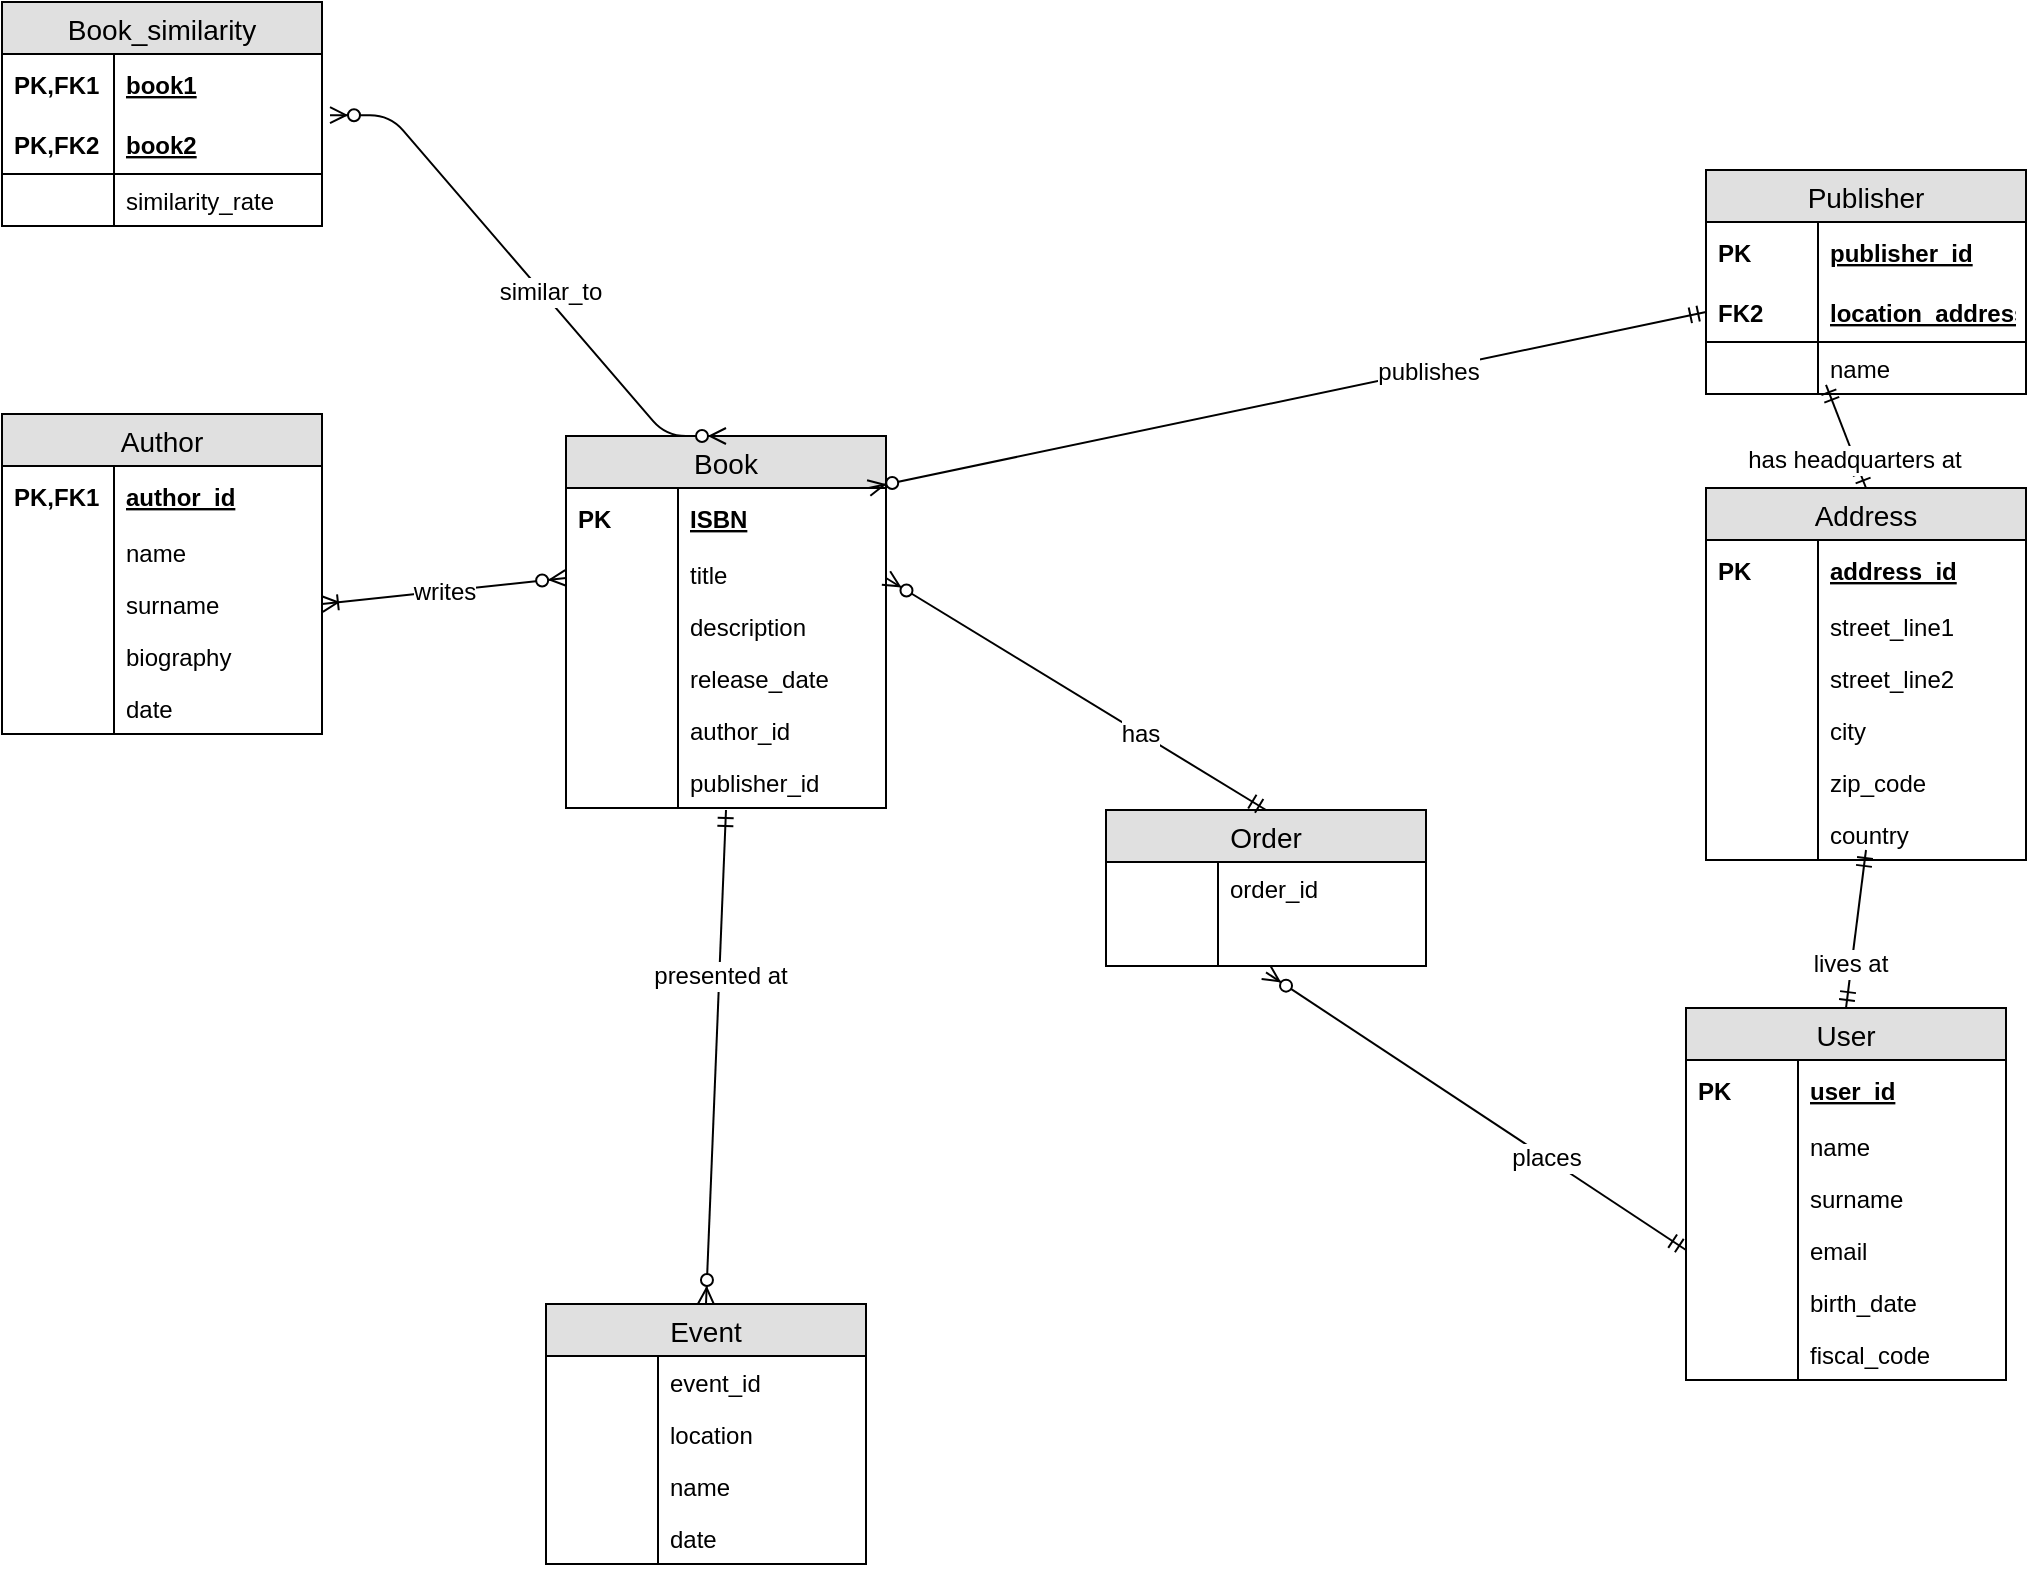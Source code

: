 <mxfile version="10.6.2" type="github"><diagram id="38BEE_oFL1Zl_75mGv3b" name="Page-1"><mxGraphModel dx="1010" dy="500" grid="1" gridSize="10" guides="1" tooltips="1" connect="1" arrows="1" fold="1" page="1" pageScale="1" pageWidth="583" pageHeight="827" math="0" shadow="0"><root><mxCell id="0"/><mxCell id="1" parent="0"/><mxCell id="Yk95zd8_5XQDTmfLJQ37-86" value="writes&lt;br&gt;" style="fontSize=12;html=1;endArrow=ERoneToMany;startArrow=ERzeroToMany;endFill=1;orthogonalLoop=0;snapToPoint=0;entryX=1;entryY=0.5;entryDx=0;entryDy=0;exitX=0;exitY=0.5;exitDx=0;exitDy=0;" parent="1" target="Yk95zd8_5XQDTmfLJQ37-76" edge="1"><mxGeometry width="100" height="100" relative="1" as="geometry"><mxPoint x="400" y="324" as="sourcePoint"/><mxPoint x="410" y="420" as="targetPoint"/></mxGeometry></mxCell><mxCell id="Yk95zd8_5XQDTmfLJQ37-1" value="Publisher" style="swimlane;fontStyle=0;childLayout=stackLayout;horizontal=1;startSize=26;fillColor=#e0e0e0;horizontalStack=0;resizeParent=1;resizeParentMax=0;resizeLast=0;collapsible=1;marginBottom=0;swimlaneFillColor=#ffffff;align=center;fontSize=14;" parent="1" vertex="1"><mxGeometry x="970" y="120" width="160" height="112" as="geometry"/></mxCell><mxCell id="Yk95zd8_5XQDTmfLJQ37-2" value="publisher_id" style="shape=partialRectangle;top=0;left=0;right=0;bottom=0;align=left;verticalAlign=middle;fillColor=none;spacingLeft=60;spacingRight=4;overflow=hidden;rotatable=0;points=[[0,0.5],[1,0.5]];portConstraint=eastwest;dropTarget=0;fontStyle=5;fontSize=12;" parent="Yk95zd8_5XQDTmfLJQ37-1" vertex="1"><mxGeometry y="26" width="160" height="30" as="geometry"/></mxCell><mxCell id="Yk95zd8_5XQDTmfLJQ37-3" value="PK" style="shape=partialRectangle;fontStyle=1;top=0;left=0;bottom=0;fillColor=none;align=left;verticalAlign=middle;spacingLeft=4;spacingRight=4;overflow=hidden;rotatable=0;points=[];portConstraint=eastwest;part=1;fontSize=12;" parent="Yk95zd8_5XQDTmfLJQ37-2" vertex="1" connectable="0"><mxGeometry width="56" height="30" as="geometry"/></mxCell><mxCell id="Yk95zd8_5XQDTmfLJQ37-4" value="location_address" style="shape=partialRectangle;top=0;left=0;right=0;bottom=1;align=left;verticalAlign=middle;fillColor=none;spacingLeft=60;spacingRight=4;overflow=hidden;rotatable=0;points=[[0,0.5],[1,0.5]];portConstraint=eastwest;dropTarget=0;fontStyle=5;fontSize=12;" parent="Yk95zd8_5XQDTmfLJQ37-1" vertex="1"><mxGeometry y="56" width="160" height="30" as="geometry"/></mxCell><mxCell id="Yk95zd8_5XQDTmfLJQ37-5" value="FK2" style="shape=partialRectangle;fontStyle=1;top=0;left=0;bottom=0;fillColor=none;align=left;verticalAlign=middle;spacingLeft=4;spacingRight=4;overflow=hidden;rotatable=0;points=[];portConstraint=eastwest;part=1;fontSize=12;" parent="Yk95zd8_5XQDTmfLJQ37-4" vertex="1" connectable="0"><mxGeometry width="56" height="30" as="geometry"/></mxCell><mxCell id="Yk95zd8_5XQDTmfLJQ37-6" value="name" style="shape=partialRectangle;top=0;left=0;right=0;bottom=0;align=left;verticalAlign=top;fillColor=none;spacingLeft=60;spacingRight=4;overflow=hidden;rotatable=0;points=[[0,0.5],[1,0.5]];portConstraint=eastwest;dropTarget=0;fontSize=12;" parent="Yk95zd8_5XQDTmfLJQ37-1" vertex="1"><mxGeometry y="86" width="160" height="26" as="geometry"/></mxCell><mxCell id="Yk95zd8_5XQDTmfLJQ37-7" value="" style="shape=partialRectangle;top=0;left=0;bottom=0;fillColor=none;align=left;verticalAlign=top;spacingLeft=4;spacingRight=4;overflow=hidden;rotatable=0;points=[];portConstraint=eastwest;part=1;fontSize=12;" parent="Yk95zd8_5XQDTmfLJQ37-6" vertex="1" connectable="0"><mxGeometry width="56" height="26" as="geometry"/></mxCell><mxCell id="Yk95zd8_5XQDTmfLJQ37-8" value="Address" style="swimlane;fontStyle=0;childLayout=stackLayout;horizontal=1;startSize=26;fillColor=#e0e0e0;horizontalStack=0;resizeParent=1;resizeParentMax=0;resizeLast=0;collapsible=1;marginBottom=0;swimlaneFillColor=#ffffff;align=center;fontSize=14;" parent="1" vertex="1"><mxGeometry x="970" y="279" width="160" height="186" as="geometry"/></mxCell><mxCell id="Yk95zd8_5XQDTmfLJQ37-9" value="address_id" style="shape=partialRectangle;top=0;left=0;right=0;bottom=0;align=left;verticalAlign=middle;fillColor=none;spacingLeft=60;spacingRight=4;overflow=hidden;rotatable=0;points=[[0,0.5],[1,0.5]];portConstraint=eastwest;dropTarget=0;fontStyle=5;fontSize=12;" parent="Yk95zd8_5XQDTmfLJQ37-8" vertex="1"><mxGeometry y="26" width="160" height="30" as="geometry"/></mxCell><mxCell id="Yk95zd8_5XQDTmfLJQ37-10" value="PK" style="shape=partialRectangle;fontStyle=1;top=0;left=0;bottom=0;fillColor=none;align=left;verticalAlign=middle;spacingLeft=4;spacingRight=4;overflow=hidden;rotatable=0;points=[];portConstraint=eastwest;part=1;fontSize=12;" parent="Yk95zd8_5XQDTmfLJQ37-9" vertex="1" connectable="0"><mxGeometry width="56" height="30" as="geometry"/></mxCell><mxCell id="Yk95zd8_5XQDTmfLJQ37-13" value="street_line1" style="shape=partialRectangle;top=0;left=0;right=0;bottom=0;align=left;verticalAlign=top;fillColor=none;spacingLeft=60;spacingRight=4;overflow=hidden;rotatable=0;points=[[0,0.5],[1,0.5]];portConstraint=eastwest;dropTarget=0;fontSize=12;" parent="Yk95zd8_5XQDTmfLJQ37-8" vertex="1"><mxGeometry y="56" width="160" height="26" as="geometry"/></mxCell><mxCell id="Yk95zd8_5XQDTmfLJQ37-14" value="" style="shape=partialRectangle;top=0;left=0;bottom=0;fillColor=none;align=left;verticalAlign=top;spacingLeft=4;spacingRight=4;overflow=hidden;rotatable=0;points=[];portConstraint=eastwest;part=1;fontSize=12;" parent="Yk95zd8_5XQDTmfLJQ37-13" vertex="1" connectable="0"><mxGeometry width="56" height="26" as="geometry"/></mxCell><mxCell id="Yk95zd8_5XQDTmfLJQ37-107" value="street_line2" style="shape=partialRectangle;top=0;left=0;right=0;bottom=0;align=left;verticalAlign=top;fillColor=none;spacingLeft=60;spacingRight=4;overflow=hidden;rotatable=0;points=[[0,0.5],[1,0.5]];portConstraint=eastwest;dropTarget=0;fontSize=12;" parent="Yk95zd8_5XQDTmfLJQ37-8" vertex="1"><mxGeometry y="82" width="160" height="26" as="geometry"/></mxCell><mxCell id="Yk95zd8_5XQDTmfLJQ37-108" value="" style="shape=partialRectangle;top=0;left=0;bottom=0;fillColor=none;align=left;verticalAlign=top;spacingLeft=4;spacingRight=4;overflow=hidden;rotatable=0;points=[];portConstraint=eastwest;part=1;fontSize=12;" parent="Yk95zd8_5XQDTmfLJQ37-107" vertex="1" connectable="0"><mxGeometry width="56" height="26" as="geometry"/></mxCell><mxCell id="Yk95zd8_5XQDTmfLJQ37-109" value="city" style="shape=partialRectangle;top=0;left=0;right=0;bottom=0;align=left;verticalAlign=top;fillColor=none;spacingLeft=60;spacingRight=4;overflow=hidden;rotatable=0;points=[[0,0.5],[1,0.5]];portConstraint=eastwest;dropTarget=0;fontSize=12;" parent="Yk95zd8_5XQDTmfLJQ37-8" vertex="1"><mxGeometry y="108" width="160" height="26" as="geometry"/></mxCell><mxCell id="Yk95zd8_5XQDTmfLJQ37-110" value="" style="shape=partialRectangle;top=0;left=0;bottom=0;fillColor=none;align=left;verticalAlign=top;spacingLeft=4;spacingRight=4;overflow=hidden;rotatable=0;points=[];portConstraint=eastwest;part=1;fontSize=12;" parent="Yk95zd8_5XQDTmfLJQ37-109" vertex="1" connectable="0"><mxGeometry width="56" height="26" as="geometry"/></mxCell><mxCell id="Yk95zd8_5XQDTmfLJQ37-111" value="zip_code" style="shape=partialRectangle;top=0;left=0;right=0;bottom=0;align=left;verticalAlign=top;fillColor=none;spacingLeft=60;spacingRight=4;overflow=hidden;rotatable=0;points=[[0,0.5],[1,0.5]];portConstraint=eastwest;dropTarget=0;fontSize=12;" parent="Yk95zd8_5XQDTmfLJQ37-8" vertex="1"><mxGeometry y="134" width="160" height="26" as="geometry"/></mxCell><mxCell id="Yk95zd8_5XQDTmfLJQ37-112" value="" style="shape=partialRectangle;top=0;left=0;bottom=0;fillColor=none;align=left;verticalAlign=top;spacingLeft=4;spacingRight=4;overflow=hidden;rotatable=0;points=[];portConstraint=eastwest;part=1;fontSize=12;" parent="Yk95zd8_5XQDTmfLJQ37-111" vertex="1" connectable="0"><mxGeometry width="56" height="26" as="geometry"/></mxCell><mxCell id="Yk95zd8_5XQDTmfLJQ37-113" value="country" style="shape=partialRectangle;top=0;left=0;right=0;bottom=0;align=left;verticalAlign=top;fillColor=none;spacingLeft=60;spacingRight=4;overflow=hidden;rotatable=0;points=[[0,0.5],[1,0.5]];portConstraint=eastwest;dropTarget=0;fontSize=12;" parent="Yk95zd8_5XQDTmfLJQ37-8" vertex="1"><mxGeometry y="160" width="160" height="26" as="geometry"/></mxCell><mxCell id="Yk95zd8_5XQDTmfLJQ37-114" value="" style="shape=partialRectangle;top=0;left=0;bottom=0;fillColor=none;align=left;verticalAlign=top;spacingLeft=4;spacingRight=4;overflow=hidden;rotatable=0;points=[];portConstraint=eastwest;part=1;fontSize=12;" parent="Yk95zd8_5XQDTmfLJQ37-113" vertex="1" connectable="0"><mxGeometry width="56" height="26" as="geometry"/></mxCell><mxCell id="Yk95zd8_5XQDTmfLJQ37-15" value="User" style="swimlane;fontStyle=0;childLayout=stackLayout;horizontal=1;startSize=26;fillColor=#e0e0e0;horizontalStack=0;resizeParent=1;resizeParentMax=0;resizeLast=0;collapsible=1;marginBottom=0;swimlaneFillColor=#ffffff;align=center;fontSize=14;" parent="1" vertex="1"><mxGeometry x="960" y="539" width="160" height="186" as="geometry"/></mxCell><mxCell id="Yk95zd8_5XQDTmfLJQ37-16" value="user_id" style="shape=partialRectangle;top=0;left=0;right=0;bottom=0;align=left;verticalAlign=middle;fillColor=none;spacingLeft=60;spacingRight=4;overflow=hidden;rotatable=0;points=[[0,0.5],[1,0.5]];portConstraint=eastwest;dropTarget=0;fontStyle=5;fontSize=12;" parent="Yk95zd8_5XQDTmfLJQ37-15" vertex="1"><mxGeometry y="26" width="160" height="30" as="geometry"/></mxCell><mxCell id="Yk95zd8_5XQDTmfLJQ37-17" value="PK" style="shape=partialRectangle;fontStyle=1;top=0;left=0;bottom=0;fillColor=none;align=left;verticalAlign=middle;spacingLeft=4;spacingRight=4;overflow=hidden;rotatable=0;points=[];portConstraint=eastwest;part=1;fontSize=12;" parent="Yk95zd8_5XQDTmfLJQ37-16" vertex="1" connectable="0"><mxGeometry width="56" height="30" as="geometry"/></mxCell><mxCell id="Yk95zd8_5XQDTmfLJQ37-20" value="name" style="shape=partialRectangle;top=0;left=0;right=0;bottom=0;align=left;verticalAlign=top;fillColor=none;spacingLeft=60;spacingRight=4;overflow=hidden;rotatable=0;points=[[0,0.5],[1,0.5]];portConstraint=eastwest;dropTarget=0;fontSize=12;" parent="Yk95zd8_5XQDTmfLJQ37-15" vertex="1"><mxGeometry y="56" width="160" height="26" as="geometry"/></mxCell><mxCell id="Yk95zd8_5XQDTmfLJQ37-21" value="" style="shape=partialRectangle;top=0;left=0;bottom=0;fillColor=none;align=left;verticalAlign=top;spacingLeft=4;spacingRight=4;overflow=hidden;rotatable=0;points=[];portConstraint=eastwest;part=1;fontSize=12;" parent="Yk95zd8_5XQDTmfLJQ37-20" vertex="1" connectable="0"><mxGeometry width="56" height="26" as="geometry"/></mxCell><mxCell id="Yk95zd8_5XQDTmfLJQ37-115" value="surname" style="shape=partialRectangle;top=0;left=0;right=0;bottom=0;align=left;verticalAlign=top;fillColor=none;spacingLeft=60;spacingRight=4;overflow=hidden;rotatable=0;points=[[0,0.5],[1,0.5]];portConstraint=eastwest;dropTarget=0;fontSize=12;" parent="Yk95zd8_5XQDTmfLJQ37-15" vertex="1"><mxGeometry y="82" width="160" height="26" as="geometry"/></mxCell><mxCell id="Yk95zd8_5XQDTmfLJQ37-116" value="" style="shape=partialRectangle;top=0;left=0;bottom=0;fillColor=none;align=left;verticalAlign=top;spacingLeft=4;spacingRight=4;overflow=hidden;rotatable=0;points=[];portConstraint=eastwest;part=1;fontSize=12;" parent="Yk95zd8_5XQDTmfLJQ37-115" vertex="1" connectable="0"><mxGeometry width="56" height="26" as="geometry"/></mxCell><mxCell id="Yk95zd8_5XQDTmfLJQ37-117" value="email" style="shape=partialRectangle;top=0;left=0;right=0;bottom=0;align=left;verticalAlign=top;fillColor=none;spacingLeft=60;spacingRight=4;overflow=hidden;rotatable=0;points=[[0,0.5],[1,0.5]];portConstraint=eastwest;dropTarget=0;fontSize=12;" parent="Yk95zd8_5XQDTmfLJQ37-15" vertex="1"><mxGeometry y="108" width="160" height="26" as="geometry"/></mxCell><mxCell id="Yk95zd8_5XQDTmfLJQ37-118" value="" style="shape=partialRectangle;top=0;left=0;bottom=0;fillColor=none;align=left;verticalAlign=top;spacingLeft=4;spacingRight=4;overflow=hidden;rotatable=0;points=[];portConstraint=eastwest;part=1;fontSize=12;" parent="Yk95zd8_5XQDTmfLJQ37-117" vertex="1" connectable="0"><mxGeometry width="56" height="26" as="geometry"/></mxCell><mxCell id="Yk95zd8_5XQDTmfLJQ37-119" value="birth_date" style="shape=partialRectangle;top=0;left=0;right=0;bottom=0;align=left;verticalAlign=top;fillColor=none;spacingLeft=60;spacingRight=4;overflow=hidden;rotatable=0;points=[[0,0.5],[1,0.5]];portConstraint=eastwest;dropTarget=0;fontSize=12;" parent="Yk95zd8_5XQDTmfLJQ37-15" vertex="1"><mxGeometry y="134" width="160" height="26" as="geometry"/></mxCell><mxCell id="Yk95zd8_5XQDTmfLJQ37-120" value="" style="shape=partialRectangle;top=0;left=0;bottom=0;fillColor=none;align=left;verticalAlign=top;spacingLeft=4;spacingRight=4;overflow=hidden;rotatable=0;points=[];portConstraint=eastwest;part=1;fontSize=12;" parent="Yk95zd8_5XQDTmfLJQ37-119" vertex="1" connectable="0"><mxGeometry width="56" height="26" as="geometry"/></mxCell><mxCell id="Yk95zd8_5XQDTmfLJQ37-121" value="fiscal_code" style="shape=partialRectangle;top=0;left=0;right=0;bottom=0;align=left;verticalAlign=top;fillColor=none;spacingLeft=60;spacingRight=4;overflow=hidden;rotatable=0;points=[[0,0.5],[1,0.5]];portConstraint=eastwest;dropTarget=0;fontSize=12;" parent="Yk95zd8_5XQDTmfLJQ37-15" vertex="1"><mxGeometry y="160" width="160" height="26" as="geometry"/></mxCell><mxCell id="Yk95zd8_5XQDTmfLJQ37-122" value="" style="shape=partialRectangle;top=0;left=0;bottom=0;fillColor=none;align=left;verticalAlign=top;spacingLeft=4;spacingRight=4;overflow=hidden;rotatable=0;points=[];portConstraint=eastwest;part=1;fontSize=12;" parent="Yk95zd8_5XQDTmfLJQ37-121" vertex="1" connectable="0"><mxGeometry width="56" height="26" as="geometry"/></mxCell><mxCell id="Yk95zd8_5XQDTmfLJQ37-22" value="Order" style="swimlane;fontStyle=0;childLayout=stackLayout;horizontal=1;startSize=26;fillColor=#e0e0e0;horizontalStack=0;resizeParent=1;resizeParentMax=0;resizeLast=0;collapsible=1;marginBottom=0;swimlaneFillColor=#ffffff;align=center;fontSize=14;" parent="1" vertex="1"><mxGeometry x="670" y="440" width="160" height="78" as="geometry"/></mxCell><mxCell id="Yk95zd8_5XQDTmfLJQ37-27" value="order_id" style="shape=partialRectangle;top=0;left=0;right=0;bottom=0;align=left;verticalAlign=top;fillColor=none;spacingLeft=60;spacingRight=4;overflow=hidden;rotatable=0;points=[[0,0.5],[1,0.5]];portConstraint=eastwest;dropTarget=0;fontSize=12;" parent="Yk95zd8_5XQDTmfLJQ37-22" vertex="1"><mxGeometry y="26" width="160" height="26" as="geometry"/></mxCell><mxCell id="Yk95zd8_5XQDTmfLJQ37-28" value="" style="shape=partialRectangle;top=0;left=0;bottom=0;fillColor=none;align=left;verticalAlign=top;spacingLeft=4;spacingRight=4;overflow=hidden;rotatable=0;points=[];portConstraint=eastwest;part=1;fontSize=12;" parent="Yk95zd8_5XQDTmfLJQ37-27" vertex="1" connectable="0"><mxGeometry width="56" height="26" as="geometry"/></mxCell><mxCell id="Yk95zd8_5XQDTmfLJQ37-101" value="" style="shape=partialRectangle;top=0;left=0;right=0;bottom=0;align=left;verticalAlign=top;fillColor=none;spacingLeft=60;spacingRight=4;overflow=hidden;rotatable=0;points=[[0,0.5],[1,0.5]];portConstraint=eastwest;dropTarget=0;fontSize=12;" parent="Yk95zd8_5XQDTmfLJQ37-22" vertex="1"><mxGeometry y="52" width="160" height="26" as="geometry"/></mxCell><mxCell id="Yk95zd8_5XQDTmfLJQ37-102" value="" style="shape=partialRectangle;top=0;left=0;bottom=0;fillColor=none;align=left;verticalAlign=top;spacingLeft=4;spacingRight=4;overflow=hidden;rotatable=0;points=[];portConstraint=eastwest;part=1;fontSize=12;" parent="Yk95zd8_5XQDTmfLJQ37-101" vertex="1" connectable="0"><mxGeometry width="56" height="26" as="geometry"/></mxCell><mxCell id="Yk95zd8_5XQDTmfLJQ37-29" value="Event" style="swimlane;fontStyle=0;childLayout=stackLayout;horizontal=1;startSize=26;fillColor=#e0e0e0;horizontalStack=0;resizeParent=1;resizeParentMax=0;resizeLast=0;collapsible=1;marginBottom=0;swimlaneFillColor=#ffffff;align=center;fontSize=14;" parent="1" vertex="1"><mxGeometry x="390" y="687" width="160" height="130" as="geometry"/></mxCell><mxCell id="Yk95zd8_5XQDTmfLJQ37-34" value="event_id&#10;" style="shape=partialRectangle;top=0;left=0;right=0;bottom=0;align=left;verticalAlign=top;fillColor=none;spacingLeft=60;spacingRight=4;overflow=hidden;rotatable=0;points=[[0,0.5],[1,0.5]];portConstraint=eastwest;dropTarget=0;fontSize=12;" parent="Yk95zd8_5XQDTmfLJQ37-29" vertex="1"><mxGeometry y="26" width="160" height="26" as="geometry"/></mxCell><mxCell id="Yk95zd8_5XQDTmfLJQ37-35" value="" style="shape=partialRectangle;top=0;left=0;bottom=0;fillColor=none;align=left;verticalAlign=top;spacingLeft=4;spacingRight=4;overflow=hidden;rotatable=0;points=[];portConstraint=eastwest;part=1;fontSize=12;" parent="Yk95zd8_5XQDTmfLJQ37-34" vertex="1" connectable="0"><mxGeometry width="56" height="26" as="geometry"/></mxCell><mxCell id="Yk95zd8_5XQDTmfLJQ37-91" value="location&#10;" style="shape=partialRectangle;top=0;left=0;right=0;bottom=0;align=left;verticalAlign=top;fillColor=none;spacingLeft=60;spacingRight=4;overflow=hidden;rotatable=0;points=[[0,0.5],[1,0.5]];portConstraint=eastwest;dropTarget=0;fontSize=12;" parent="Yk95zd8_5XQDTmfLJQ37-29" vertex="1"><mxGeometry y="52" width="160" height="26" as="geometry"/></mxCell><mxCell id="Yk95zd8_5XQDTmfLJQ37-92" value="" style="shape=partialRectangle;top=0;left=0;bottom=0;fillColor=none;align=left;verticalAlign=top;spacingLeft=4;spacingRight=4;overflow=hidden;rotatable=0;points=[];portConstraint=eastwest;part=1;fontSize=12;" parent="Yk95zd8_5XQDTmfLJQ37-91" vertex="1" connectable="0"><mxGeometry width="56" height="26" as="geometry"/></mxCell><mxCell id="Yk95zd8_5XQDTmfLJQ37-93" value="name&#10;" style="shape=partialRectangle;top=0;left=0;right=0;bottom=0;align=left;verticalAlign=top;fillColor=none;spacingLeft=60;spacingRight=4;overflow=hidden;rotatable=0;points=[[0,0.5],[1,0.5]];portConstraint=eastwest;dropTarget=0;fontSize=12;" parent="Yk95zd8_5XQDTmfLJQ37-29" vertex="1"><mxGeometry y="78" width="160" height="26" as="geometry"/></mxCell><mxCell id="Yk95zd8_5XQDTmfLJQ37-94" value="" style="shape=partialRectangle;top=0;left=0;bottom=0;fillColor=none;align=left;verticalAlign=top;spacingLeft=4;spacingRight=4;overflow=hidden;rotatable=0;points=[];portConstraint=eastwest;part=1;fontSize=12;" parent="Yk95zd8_5XQDTmfLJQ37-93" vertex="1" connectable="0"><mxGeometry width="56" height="26" as="geometry"/></mxCell><mxCell id="Yk95zd8_5XQDTmfLJQ37-95" value="date&#10;" style="shape=partialRectangle;top=0;left=0;right=0;bottom=0;align=left;verticalAlign=top;fillColor=none;spacingLeft=60;spacingRight=4;overflow=hidden;rotatable=0;points=[[0,0.5],[1,0.5]];portConstraint=eastwest;dropTarget=0;fontSize=12;" parent="Yk95zd8_5XQDTmfLJQ37-29" vertex="1"><mxGeometry y="104" width="160" height="26" as="geometry"/></mxCell><mxCell id="Yk95zd8_5XQDTmfLJQ37-96" value="" style="shape=partialRectangle;top=0;left=0;bottom=0;fillColor=none;align=left;verticalAlign=top;spacingLeft=4;spacingRight=4;overflow=hidden;rotatable=0;points=[];portConstraint=eastwest;part=1;fontSize=12;" parent="Yk95zd8_5XQDTmfLJQ37-95" vertex="1" connectable="0"><mxGeometry width="56" height="26" as="geometry"/></mxCell><mxCell id="Yk95zd8_5XQDTmfLJQ37-36" value="Book" style="swimlane;fontStyle=0;childLayout=stackLayout;horizontal=1;startSize=26;fillColor=#e0e0e0;horizontalStack=0;resizeParent=1;resizeParentMax=0;resizeLast=0;collapsible=1;marginBottom=0;swimlaneFillColor=#ffffff;align=center;fontSize=14;" parent="1" vertex="1"><mxGeometry x="400" y="253" width="160" height="186" as="geometry"/></mxCell><mxCell id="Yk95zd8_5XQDTmfLJQ37-37" value="ISBN" style="shape=partialRectangle;top=0;left=0;right=0;bottom=0;align=left;verticalAlign=middle;fillColor=none;spacingLeft=60;spacingRight=4;overflow=hidden;rotatable=0;points=[[0,0.5],[1,0.5]];portConstraint=eastwest;dropTarget=0;fontStyle=5;fontSize=12;" parent="Yk95zd8_5XQDTmfLJQ37-36" vertex="1"><mxGeometry y="26" width="160" height="30" as="geometry"/></mxCell><mxCell id="Yk95zd8_5XQDTmfLJQ37-38" value="PK" style="shape=partialRectangle;fontStyle=1;top=0;left=0;bottom=0;fillColor=none;align=left;verticalAlign=middle;spacingLeft=4;spacingRight=4;overflow=hidden;rotatable=0;points=[];portConstraint=eastwest;part=1;fontSize=12;" parent="Yk95zd8_5XQDTmfLJQ37-37" vertex="1" connectable="0"><mxGeometry width="56" height="30" as="geometry"/></mxCell><mxCell id="Yk95zd8_5XQDTmfLJQ37-41" value="title" style="shape=partialRectangle;top=0;left=0;right=0;bottom=0;align=left;verticalAlign=top;fillColor=none;spacingLeft=60;spacingRight=4;overflow=hidden;rotatable=0;points=[[0,0.5],[1,0.5]];portConstraint=eastwest;dropTarget=0;fontSize=12;" parent="Yk95zd8_5XQDTmfLJQ37-36" vertex="1"><mxGeometry y="56" width="160" height="26" as="geometry"/></mxCell><mxCell id="Yk95zd8_5XQDTmfLJQ37-42" value="" style="shape=partialRectangle;top=0;left=0;bottom=0;fillColor=none;align=left;verticalAlign=top;spacingLeft=4;spacingRight=4;overflow=hidden;rotatable=0;points=[];portConstraint=eastwest;part=1;fontSize=12;" parent="Yk95zd8_5XQDTmfLJQ37-41" vertex="1" connectable="0"><mxGeometry width="56" height="26" as="geometry"/></mxCell><mxCell id="jky4cJm49NBgmV-Ri9U8-3" value="description" style="shape=partialRectangle;top=0;left=0;right=0;bottom=0;align=left;verticalAlign=top;fillColor=none;spacingLeft=60;spacingRight=4;overflow=hidden;rotatable=0;points=[[0,0.5],[1,0.5]];portConstraint=eastwest;dropTarget=0;fontSize=12;" vertex="1" parent="Yk95zd8_5XQDTmfLJQ37-36"><mxGeometry y="82" width="160" height="26" as="geometry"/></mxCell><mxCell id="jky4cJm49NBgmV-Ri9U8-4" value="" style="shape=partialRectangle;top=0;left=0;bottom=0;fillColor=none;align=left;verticalAlign=top;spacingLeft=4;spacingRight=4;overflow=hidden;rotatable=0;points=[];portConstraint=eastwest;part=1;fontSize=12;" vertex="1" connectable="0" parent="jky4cJm49NBgmV-Ri9U8-3"><mxGeometry width="56" height="26" as="geometry"/></mxCell><mxCell id="jky4cJm49NBgmV-Ri9U8-5" value="release_date" style="shape=partialRectangle;top=0;left=0;right=0;bottom=0;align=left;verticalAlign=top;fillColor=none;spacingLeft=60;spacingRight=4;overflow=hidden;rotatable=0;points=[[0,0.5],[1,0.5]];portConstraint=eastwest;dropTarget=0;fontSize=12;" vertex="1" parent="Yk95zd8_5XQDTmfLJQ37-36"><mxGeometry y="108" width="160" height="26" as="geometry"/></mxCell><mxCell id="jky4cJm49NBgmV-Ri9U8-6" value="" style="shape=partialRectangle;top=0;left=0;bottom=0;fillColor=none;align=left;verticalAlign=top;spacingLeft=4;spacingRight=4;overflow=hidden;rotatable=0;points=[];portConstraint=eastwest;part=1;fontSize=12;" vertex="1" connectable="0" parent="jky4cJm49NBgmV-Ri9U8-5"><mxGeometry width="56" height="26" as="geometry"/></mxCell><mxCell id="jky4cJm49NBgmV-Ri9U8-7" value="author_id" style="shape=partialRectangle;top=0;left=0;right=0;bottom=0;align=left;verticalAlign=top;fillColor=none;spacingLeft=60;spacingRight=4;overflow=hidden;rotatable=0;points=[[0,0.5],[1,0.5]];portConstraint=eastwest;dropTarget=0;fontSize=12;" vertex="1" parent="Yk95zd8_5XQDTmfLJQ37-36"><mxGeometry y="134" width="160" height="26" as="geometry"/></mxCell><mxCell id="jky4cJm49NBgmV-Ri9U8-8" value="" style="shape=partialRectangle;top=0;left=0;bottom=0;fillColor=none;align=left;verticalAlign=top;spacingLeft=4;spacingRight=4;overflow=hidden;rotatable=0;points=[];portConstraint=eastwest;part=1;fontSize=12;" vertex="1" connectable="0" parent="jky4cJm49NBgmV-Ri9U8-7"><mxGeometry width="56" height="26" as="geometry"/></mxCell><mxCell id="jky4cJm49NBgmV-Ri9U8-9" value="publisher_id" style="shape=partialRectangle;top=0;left=0;right=0;bottom=0;align=left;verticalAlign=top;fillColor=none;spacingLeft=60;spacingRight=4;overflow=hidden;rotatable=0;points=[[0,0.5],[1,0.5]];portConstraint=eastwest;dropTarget=0;fontSize=12;" vertex="1" parent="Yk95zd8_5XQDTmfLJQ37-36"><mxGeometry y="160" width="160" height="26" as="geometry"/></mxCell><mxCell id="jky4cJm49NBgmV-Ri9U8-10" value="" style="shape=partialRectangle;top=0;left=0;bottom=0;fillColor=none;align=left;verticalAlign=top;spacingLeft=4;spacingRight=4;overflow=hidden;rotatable=0;points=[];portConstraint=eastwest;part=1;fontSize=12;" vertex="1" connectable="0" parent="jky4cJm49NBgmV-Ri9U8-9"><mxGeometry width="56" height="26" as="geometry"/></mxCell><mxCell id="Yk95zd8_5XQDTmfLJQ37-50" value="Author" style="swimlane;fontStyle=0;childLayout=stackLayout;horizontal=1;startSize=26;fillColor=#e0e0e0;horizontalStack=0;resizeParent=1;resizeParentMax=0;resizeLast=0;collapsible=1;marginBottom=0;swimlaneFillColor=#ffffff;align=center;fontSize=14;" parent="1" vertex="1"><mxGeometry x="118" y="242" width="160" height="160" as="geometry"/></mxCell><mxCell id="Yk95zd8_5XQDTmfLJQ37-51" value="author_id" style="shape=partialRectangle;top=0;left=0;right=0;bottom=0;align=left;verticalAlign=middle;fillColor=none;spacingLeft=60;spacingRight=4;overflow=hidden;rotatable=0;points=[[0,0.5],[1,0.5]];portConstraint=eastwest;dropTarget=0;fontStyle=5;fontSize=12;" parent="Yk95zd8_5XQDTmfLJQ37-50" vertex="1"><mxGeometry y="26" width="160" height="30" as="geometry"/></mxCell><mxCell id="Yk95zd8_5XQDTmfLJQ37-52" value="PK,FK1" style="shape=partialRectangle;fontStyle=1;top=0;left=0;bottom=0;fillColor=none;align=left;verticalAlign=middle;spacingLeft=4;spacingRight=4;overflow=hidden;rotatable=0;points=[];portConstraint=eastwest;part=1;fontSize=12;" parent="Yk95zd8_5XQDTmfLJQ37-51" vertex="1" connectable="0"><mxGeometry width="56" height="30" as="geometry"/></mxCell><mxCell id="Yk95zd8_5XQDTmfLJQ37-55" value="name" style="shape=partialRectangle;top=0;left=0;right=0;bottom=0;align=left;verticalAlign=top;fillColor=none;spacingLeft=60;spacingRight=4;overflow=hidden;rotatable=0;points=[[0,0.5],[1,0.5]];portConstraint=eastwest;dropTarget=0;fontSize=12;" parent="Yk95zd8_5XQDTmfLJQ37-50" vertex="1"><mxGeometry y="56" width="160" height="26" as="geometry"/></mxCell><mxCell id="Yk95zd8_5XQDTmfLJQ37-56" value="" style="shape=partialRectangle;top=0;left=0;bottom=0;fillColor=none;align=left;verticalAlign=top;spacingLeft=4;spacingRight=4;overflow=hidden;rotatable=0;points=[];portConstraint=eastwest;part=1;fontSize=12;" parent="Yk95zd8_5XQDTmfLJQ37-55" vertex="1" connectable="0"><mxGeometry width="56" height="26" as="geometry"/></mxCell><mxCell id="Yk95zd8_5XQDTmfLJQ37-76" value="surname" style="shape=partialRectangle;top=0;left=0;right=0;bottom=0;align=left;verticalAlign=top;fillColor=none;spacingLeft=60;spacingRight=4;overflow=hidden;rotatable=0;points=[[0,0.5],[1,0.5]];portConstraint=eastwest;dropTarget=0;fontSize=12;" parent="Yk95zd8_5XQDTmfLJQ37-50" vertex="1"><mxGeometry y="82" width="160" height="26" as="geometry"/></mxCell><mxCell id="Yk95zd8_5XQDTmfLJQ37-77" value="" style="shape=partialRectangle;top=0;left=0;bottom=0;fillColor=none;align=left;verticalAlign=top;spacingLeft=4;spacingRight=4;overflow=hidden;rotatable=0;points=[];portConstraint=eastwest;part=1;fontSize=12;" parent="Yk95zd8_5XQDTmfLJQ37-76" vertex="1" connectable="0"><mxGeometry width="56" height="26" as="geometry"/></mxCell><mxCell id="Yk95zd8_5XQDTmfLJQ37-78" value="biography" style="shape=partialRectangle;top=0;left=0;right=0;bottom=0;align=left;verticalAlign=top;fillColor=none;spacingLeft=60;spacingRight=4;overflow=hidden;rotatable=0;points=[[0,0.5],[1,0.5]];portConstraint=eastwest;dropTarget=0;fontSize=12;" parent="Yk95zd8_5XQDTmfLJQ37-50" vertex="1"><mxGeometry y="108" width="160" height="26" as="geometry"/></mxCell><mxCell id="Yk95zd8_5XQDTmfLJQ37-79" value="" style="shape=partialRectangle;top=0;left=0;bottom=0;fillColor=none;align=left;verticalAlign=top;spacingLeft=4;spacingRight=4;overflow=hidden;rotatable=0;points=[];portConstraint=eastwest;part=1;fontSize=12;" parent="Yk95zd8_5XQDTmfLJQ37-78" vertex="1" connectable="0"><mxGeometry width="56" height="26" as="geometry"/></mxCell><mxCell id="Yk95zd8_5XQDTmfLJQ37-80" value="date" style="shape=partialRectangle;top=0;left=0;right=0;bottom=0;align=left;verticalAlign=top;fillColor=none;spacingLeft=60;spacingRight=4;overflow=hidden;rotatable=0;points=[[0,0.5],[1,0.5]];portConstraint=eastwest;dropTarget=0;fontSize=12;" parent="Yk95zd8_5XQDTmfLJQ37-50" vertex="1"><mxGeometry y="134" width="160" height="26" as="geometry"/></mxCell><mxCell id="Yk95zd8_5XQDTmfLJQ37-81" value="" style="shape=partialRectangle;top=0;left=0;bottom=0;fillColor=none;align=left;verticalAlign=top;spacingLeft=4;spacingRight=4;overflow=hidden;rotatable=0;points=[];portConstraint=eastwest;part=1;fontSize=12;" parent="Yk95zd8_5XQDTmfLJQ37-80" vertex="1" connectable="0"><mxGeometry width="56" height="26" as="geometry"/></mxCell><mxCell id="Yk95zd8_5XQDTmfLJQ37-58" value="Book_similarity" style="swimlane;fontStyle=0;childLayout=stackLayout;horizontal=1;startSize=26;fillColor=#e0e0e0;horizontalStack=0;resizeParent=1;resizeParentMax=0;resizeLast=0;collapsible=1;marginBottom=0;swimlaneFillColor=#ffffff;align=center;fontSize=14;" parent="1" vertex="1"><mxGeometry x="118" y="36" width="160" height="112" as="geometry"/></mxCell><mxCell id="Yk95zd8_5XQDTmfLJQ37-59" value="book1" style="shape=partialRectangle;top=0;left=0;right=0;bottom=0;align=left;verticalAlign=middle;fillColor=none;spacingLeft=60;spacingRight=4;overflow=hidden;rotatable=0;points=[[0,0.5],[1,0.5]];portConstraint=eastwest;dropTarget=0;fontStyle=5;fontSize=12;" parent="Yk95zd8_5XQDTmfLJQ37-58" vertex="1"><mxGeometry y="26" width="160" height="30" as="geometry"/></mxCell><mxCell id="Yk95zd8_5XQDTmfLJQ37-60" value="PK,FK1" style="shape=partialRectangle;fontStyle=1;top=0;left=0;bottom=0;fillColor=none;align=left;verticalAlign=middle;spacingLeft=4;spacingRight=4;overflow=hidden;rotatable=0;points=[];portConstraint=eastwest;part=1;fontSize=12;" parent="Yk95zd8_5XQDTmfLJQ37-59" vertex="1" connectable="0"><mxGeometry width="56" height="30" as="geometry"/></mxCell><mxCell id="Yk95zd8_5XQDTmfLJQ37-61" value="book2" style="shape=partialRectangle;top=0;left=0;right=0;bottom=1;align=left;verticalAlign=middle;fillColor=none;spacingLeft=60;spacingRight=4;overflow=hidden;rotatable=0;points=[[0,0.5],[1,0.5]];portConstraint=eastwest;dropTarget=0;fontStyle=5;fontSize=12;" parent="Yk95zd8_5XQDTmfLJQ37-58" vertex="1"><mxGeometry y="56" width="160" height="30" as="geometry"/></mxCell><mxCell id="Yk95zd8_5XQDTmfLJQ37-62" value="PK,FK2" style="shape=partialRectangle;fontStyle=1;top=0;left=0;bottom=0;fillColor=none;align=left;verticalAlign=middle;spacingLeft=4;spacingRight=4;overflow=hidden;rotatable=0;points=[];portConstraint=eastwest;part=1;fontSize=12;" parent="Yk95zd8_5XQDTmfLJQ37-61" vertex="1" connectable="0"><mxGeometry width="56" height="30" as="geometry"/></mxCell><mxCell id="Yk95zd8_5XQDTmfLJQ37-63" value="similarity_rate" style="shape=partialRectangle;top=0;left=0;right=0;bottom=0;align=left;verticalAlign=top;fillColor=none;spacingLeft=60;spacingRight=4;overflow=hidden;rotatable=0;points=[[0,0.5],[1,0.5]];portConstraint=eastwest;dropTarget=0;fontSize=12;" parent="Yk95zd8_5XQDTmfLJQ37-58" vertex="1"><mxGeometry y="86" width="160" height="26" as="geometry"/></mxCell><mxCell id="Yk95zd8_5XQDTmfLJQ37-64" value="" style="shape=partialRectangle;top=0;left=0;bottom=0;fillColor=none;align=left;verticalAlign=top;spacingLeft=4;spacingRight=4;overflow=hidden;rotatable=0;points=[];portConstraint=eastwest;part=1;fontSize=12;" parent="Yk95zd8_5XQDTmfLJQ37-63" vertex="1" connectable="0"><mxGeometry width="56" height="26" as="geometry"/></mxCell><mxCell id="Yk95zd8_5XQDTmfLJQ37-84" value="" style="edgeStyle=entityRelationEdgeStyle;fontSize=12;html=1;endArrow=ERzeroToMany;endFill=1;startArrow=ERzeroToMany;exitX=1.025;exitY=1.02;exitDx=0;exitDy=0;exitPerimeter=0;entryX=0.5;entryY=0;entryDx=0;entryDy=0;" parent="1" source="Yk95zd8_5XQDTmfLJQ37-59" target="Yk95zd8_5XQDTmfLJQ37-36" edge="1"><mxGeometry width="100" height="100" relative="1" as="geometry"><mxPoint x="430" y="190" as="sourcePoint"/><mxPoint x="530" y="90" as="targetPoint"/></mxGeometry></mxCell><mxCell id="Yk95zd8_5XQDTmfLJQ37-85" value="similar_to" style="text;html=1;resizable=0;points=[];align=center;verticalAlign=middle;labelBackgroundColor=#ffffff;" parent="Yk95zd8_5XQDTmfLJQ37-84" vertex="1" connectable="0"><mxGeometry x="0.092" y="3" relative="1" as="geometry"><mxPoint as="offset"/></mxGeometry></mxCell><mxCell id="Yk95zd8_5XQDTmfLJQ37-97" value="" style="fontSize=12;html=1;endArrow=ERzeroToMany;startArrow=ERmandOne;entryX=0.5;entryY=0;entryDx=0;entryDy=0;" parent="1" target="Yk95zd8_5XQDTmfLJQ37-29" edge="1"><mxGeometry width="100" height="100" relative="1" as="geometry"><mxPoint x="480" y="440" as="sourcePoint"/><mxPoint x="310" y="590" as="targetPoint"/></mxGeometry></mxCell><mxCell id="Yk95zd8_5XQDTmfLJQ37-98" value="presented at" style="text;html=1;resizable=0;points=[];align=center;verticalAlign=middle;labelBackgroundColor=#ffffff;" parent="Yk95zd8_5XQDTmfLJQ37-97" vertex="1" connectable="0"><mxGeometry x="-0.333" relative="1" as="geometry"><mxPoint as="offset"/></mxGeometry></mxCell><mxCell id="Yk95zd8_5XQDTmfLJQ37-99" value="" style="fontSize=12;html=1;endArrow=ERzeroToMany;startArrow=ERmandOne;entryX=1;entryY=0.5;entryDx=0;entryDy=0;exitX=0.5;exitY=0;exitDx=0;exitDy=0;" parent="1" source="Yk95zd8_5XQDTmfLJQ37-22" edge="1"><mxGeometry width="100" height="100" relative="1" as="geometry"><mxPoint x="490" y="375" as="sourcePoint"/><mxPoint x="560" y="324" as="targetPoint"/></mxGeometry></mxCell><mxCell id="Yk95zd8_5XQDTmfLJQ37-100" value="has" style="text;html=1;resizable=0;points=[];align=center;verticalAlign=middle;labelBackgroundColor=#ffffff;" parent="Yk95zd8_5XQDTmfLJQ37-99" vertex="1" connectable="0"><mxGeometry x="-0.333" relative="1" as="geometry"><mxPoint as="offset"/></mxGeometry></mxCell><mxCell id="Yk95zd8_5XQDTmfLJQ37-103" value="" style="fontSize=12;html=1;endArrow=ERzeroToMany;startArrow=ERmandOne;exitX=0;exitY=0.5;exitDx=0;exitDy=0;" parent="1" source="Yk95zd8_5XQDTmfLJQ37-4" target="Yk95zd8_5XQDTmfLJQ37-37" edge="1"><mxGeometry width="100" height="100" relative="1" as="geometry"><mxPoint x="840" y="298" as="sourcePoint"/><mxPoint x="650" y="182" as="targetPoint"/></mxGeometry></mxCell><mxCell id="Yk95zd8_5XQDTmfLJQ37-104" value="publishes&lt;br&gt;" style="text;html=1;resizable=0;points=[];align=center;verticalAlign=middle;labelBackgroundColor=#ffffff;" parent="Yk95zd8_5XQDTmfLJQ37-103" vertex="1" connectable="0"><mxGeometry x="-0.333" relative="1" as="geometry"><mxPoint as="offset"/></mxGeometry></mxCell><mxCell id="Yk95zd8_5XQDTmfLJQ37-105" value="" style="fontSize=12;html=1;endArrow=ERmandOne;startArrow=ERmandOne;entryX=0.375;entryY=0.823;entryDx=0;entryDy=0;entryPerimeter=0;exitX=0.5;exitY=0;exitDx=0;exitDy=0;" parent="1" source="Yk95zd8_5XQDTmfLJQ37-8" target="Yk95zd8_5XQDTmfLJQ37-6" edge="1"><mxGeometry width="100" height="100" relative="1" as="geometry"><mxPoint x="790" y="370" as="sourcePoint"/><mxPoint x="890" y="270" as="targetPoint"/></mxGeometry></mxCell><mxCell id="Yk95zd8_5XQDTmfLJQ37-106" value="has headquarters at" style="text;html=1;resizable=0;points=[];align=center;verticalAlign=middle;labelBackgroundColor=#ffffff;" parent="Yk95zd8_5XQDTmfLJQ37-105" vertex="1" connectable="0"><mxGeometry x="-0.431" y="1" relative="1" as="geometry"><mxPoint as="offset"/></mxGeometry></mxCell><mxCell id="Yk95zd8_5XQDTmfLJQ37-123" value="" style="fontSize=12;html=1;endArrow=ERmandOne;startArrow=ERmandOne;exitX=0.5;exitY=0;exitDx=0;exitDy=0;" parent="1" source="Yk95zd8_5XQDTmfLJQ37-15" edge="1"><mxGeometry width="100" height="100" relative="1" as="geometry"><mxPoint x="1070" y="528" as="sourcePoint"/><mxPoint x="1050" y="460" as="targetPoint"/></mxGeometry></mxCell><mxCell id="Yk95zd8_5XQDTmfLJQ37-124" value="lives at" style="text;html=1;resizable=0;points=[];align=center;verticalAlign=middle;labelBackgroundColor=#ffffff;" parent="Yk95zd8_5XQDTmfLJQ37-123" vertex="1" connectable="0"><mxGeometry x="-0.431" y="1" relative="1" as="geometry"><mxPoint as="offset"/></mxGeometry></mxCell><mxCell id="jky4cJm49NBgmV-Ri9U8-1" value="" style="fontSize=12;html=1;endArrow=ERzeroToMany;startArrow=ERmandOne;entryX=0.5;entryY=1.123;entryDx=0;entryDy=0;exitX=0;exitY=0.5;exitDx=0;exitDy=0;entryPerimeter=0;" edge="1" parent="1" source="Yk95zd8_5XQDTmfLJQ37-117" target="Yk95zd8_5XQDTmfLJQ37-101"><mxGeometry width="100" height="100" relative="1" as="geometry"><mxPoint x="810" y="686" as="sourcePoint"/><mxPoint x="620" y="570" as="targetPoint"/></mxGeometry></mxCell><mxCell id="jky4cJm49NBgmV-Ri9U8-2" value="places&lt;br&gt;" style="text;html=1;resizable=0;points=[];align=center;verticalAlign=middle;labelBackgroundColor=#ffffff;" vertex="1" connectable="0" parent="jky4cJm49NBgmV-Ri9U8-1"><mxGeometry x="-0.333" relative="1" as="geometry"><mxPoint as="offset"/></mxGeometry></mxCell></root></mxGraphModel></diagram></mxfile>